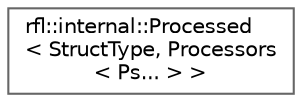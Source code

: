 digraph "类继承关系图"
{
 // LATEX_PDF_SIZE
  bgcolor="transparent";
  edge [fontname=Helvetica,fontsize=10,labelfontname=Helvetica,labelfontsize=10];
  node [fontname=Helvetica,fontsize=10,shape=box,height=0.2,width=0.4];
  rankdir="LR";
  Node0 [id="Node000000",label="rfl::internal::Processed\l\< StructType, Processors\l\< Ps... \> \>",height=0.2,width=0.4,color="grey40", fillcolor="white", style="filled",URL="$structrfl_1_1internal_1_1_processed_3_01_struct_type_00_01_processors_3_01_ps_8_8_8_01_4_01_4.html",tooltip=" "];
}
